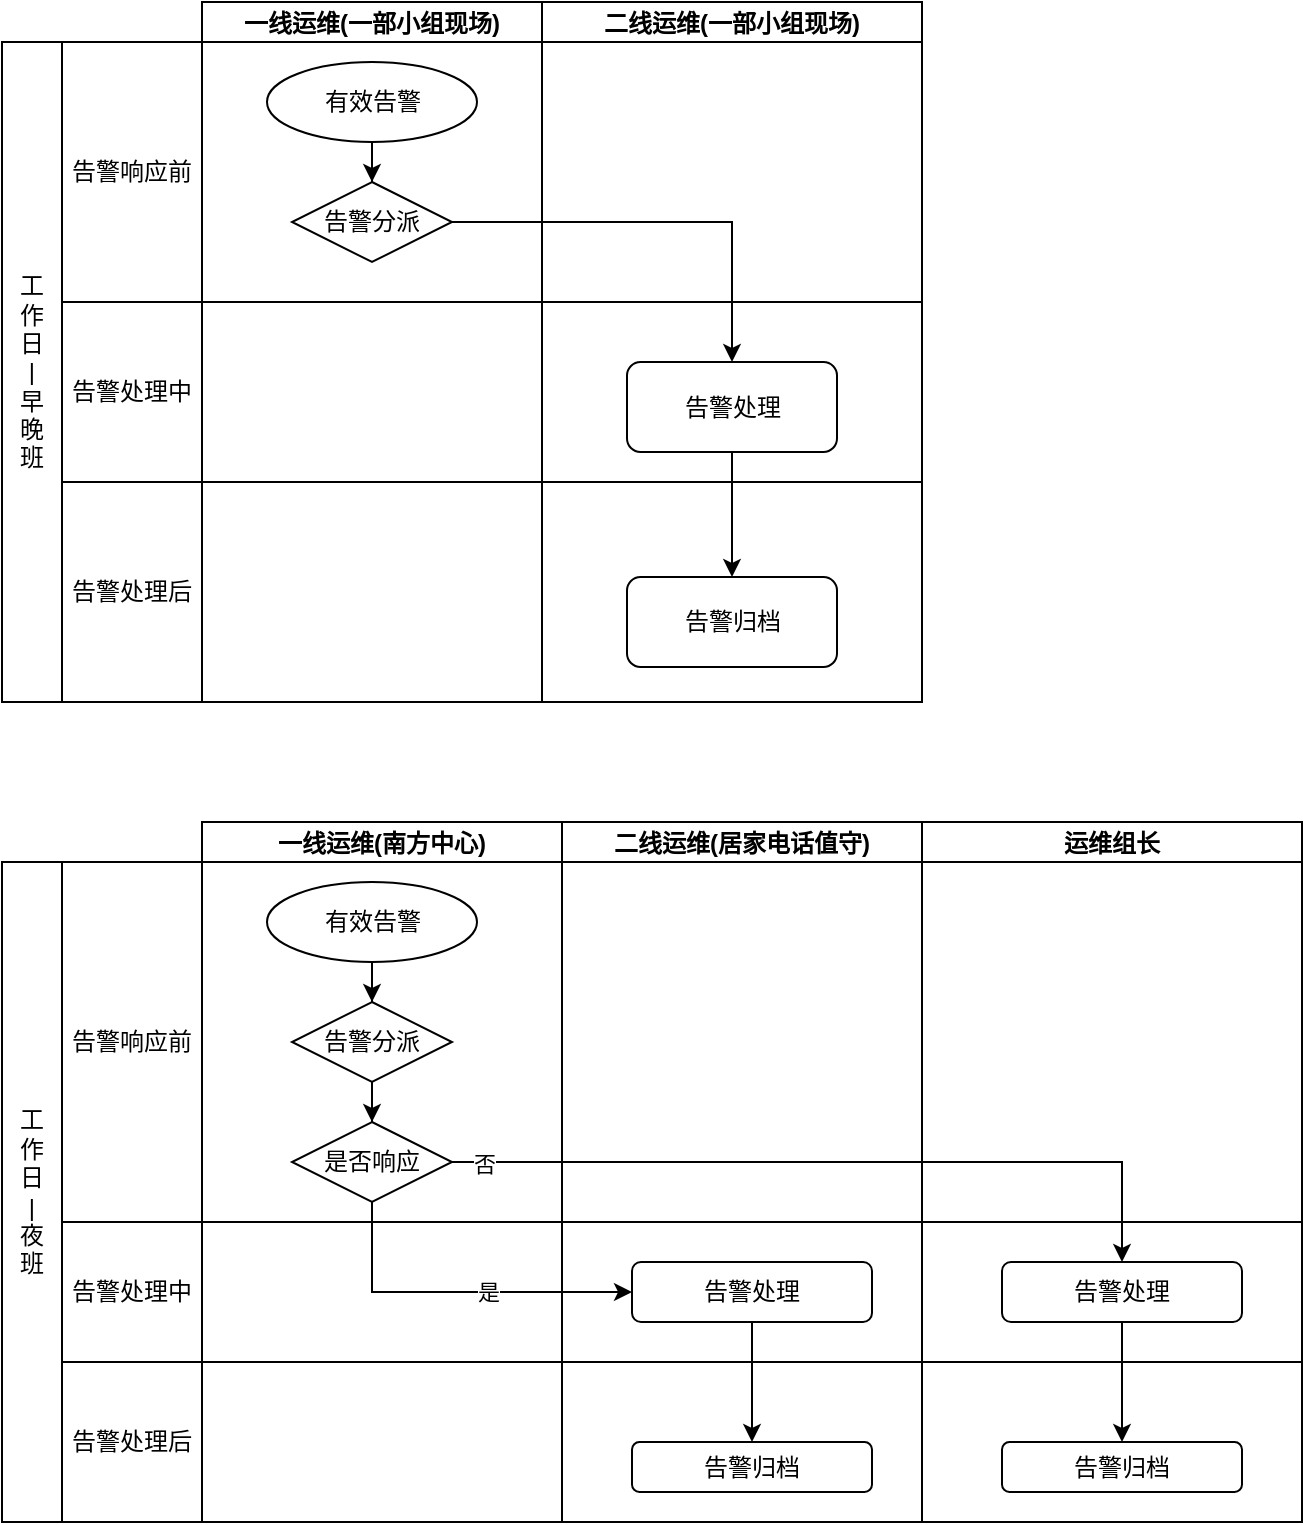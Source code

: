 <mxfile version="24.2.1" type="github">
  <diagram name="第 1 页" id="uyAYRrN_ciRT2oY6E2k2">
    <mxGraphModel dx="1004" dy="585" grid="1" gridSize="10" guides="1" tooltips="1" connect="1" arrows="1" fold="1" page="1" pageScale="1" pageWidth="1169" pageHeight="1654" math="0" shadow="0">
      <root>
        <mxCell id="0" />
        <mxCell id="1" parent="0" />
        <mxCell id="3dFxkeG1vcI2UrQQrLY8-1" value="&lt;div&gt;工&lt;div&gt;作&lt;/div&gt;&lt;div&gt;日&lt;/div&gt;&lt;/div&gt;&lt;div&gt;|&lt;/div&gt;&lt;div&gt;早&lt;br&gt;晚&lt;/div&gt;&lt;div&gt;班&lt;br&gt;&lt;/div&gt;" style="rounded=0;whiteSpace=wrap;html=1;" vertex="1" parent="1">
          <mxGeometry x="150" y="100" width="30" height="330" as="geometry" />
        </mxCell>
        <mxCell id="3dFxkeG1vcI2UrQQrLY8-3" value="告警&lt;span style=&quot;background-color: initial;&quot;&gt;响应&lt;/span&gt;&lt;span style=&quot;background-color: initial;&quot;&gt;前&lt;/span&gt;" style="rounded=0;whiteSpace=wrap;html=1;" vertex="1" parent="1">
          <mxGeometry x="180" y="100" width="70" height="130" as="geometry" />
        </mxCell>
        <mxCell id="3dFxkeG1vcI2UrQQrLY8-4" value="告警处理中" style="rounded=0;whiteSpace=wrap;html=1;" vertex="1" parent="1">
          <mxGeometry x="180" y="230" width="70" height="90" as="geometry" />
        </mxCell>
        <mxCell id="3dFxkeG1vcI2UrQQrLY8-5" value="告警处理后" style="rounded=0;whiteSpace=wrap;html=1;" vertex="1" parent="1">
          <mxGeometry x="180" y="320" width="70" height="110" as="geometry" />
        </mxCell>
        <mxCell id="3dFxkeG1vcI2UrQQrLY8-6" value="一线运维(一部小组现场)" style="swimlane;startSize=20;" vertex="1" parent="1">
          <mxGeometry x="250" y="80" width="170" height="350" as="geometry" />
        </mxCell>
        <mxCell id="3dFxkeG1vcI2UrQQrLY8-22" value="" style="edgeStyle=orthogonalEdgeStyle;rounded=0;orthogonalLoop=1;jettySize=auto;html=1;" edge="1" parent="3dFxkeG1vcI2UrQQrLY8-6" source="3dFxkeG1vcI2UrQQrLY8-20" target="3dFxkeG1vcI2UrQQrLY8-21">
          <mxGeometry relative="1" as="geometry" />
        </mxCell>
        <mxCell id="3dFxkeG1vcI2UrQQrLY8-20" value="有效告警" style="ellipse;whiteSpace=wrap;html=1;" vertex="1" parent="3dFxkeG1vcI2UrQQrLY8-6">
          <mxGeometry x="32.5" y="30" width="105" height="40" as="geometry" />
        </mxCell>
        <mxCell id="3dFxkeG1vcI2UrQQrLY8-21" value="告警分派" style="rhombus;whiteSpace=wrap;html=1;" vertex="1" parent="3dFxkeG1vcI2UrQQrLY8-6">
          <mxGeometry x="45" y="90" width="80" height="40" as="geometry" />
        </mxCell>
        <mxCell id="3dFxkeG1vcI2UrQQrLY8-73" value="" style="endArrow=none;html=1;rounded=0;" edge="1" parent="3dFxkeG1vcI2UrQQrLY8-6">
          <mxGeometry width="50" height="50" relative="1" as="geometry">
            <mxPoint y="150" as="sourcePoint" />
            <mxPoint x="360" y="150" as="targetPoint" />
          </mxGeometry>
        </mxCell>
        <mxCell id="3dFxkeG1vcI2UrQQrLY8-12" value="二线运维(一部小组现场)" style="swimlane;startSize=20;" vertex="1" parent="1">
          <mxGeometry x="420" y="80" width="190" height="350" as="geometry" />
        </mxCell>
        <mxCell id="3dFxkeG1vcI2UrQQrLY8-30" value="" style="edgeStyle=orthogonalEdgeStyle;rounded=0;orthogonalLoop=1;jettySize=auto;html=1;" edge="1" parent="3dFxkeG1vcI2UrQQrLY8-12" source="3dFxkeG1vcI2UrQQrLY8-23" target="3dFxkeG1vcI2UrQQrLY8-29">
          <mxGeometry relative="1" as="geometry" />
        </mxCell>
        <mxCell id="3dFxkeG1vcI2UrQQrLY8-23" value="告警处理" style="rounded=1;whiteSpace=wrap;html=1;" vertex="1" parent="3dFxkeG1vcI2UrQQrLY8-12">
          <mxGeometry x="42.5" y="180" width="105" height="45" as="geometry" />
        </mxCell>
        <mxCell id="3dFxkeG1vcI2UrQQrLY8-29" value="告警归档" style="rounded=1;whiteSpace=wrap;html=1;" vertex="1" parent="3dFxkeG1vcI2UrQQrLY8-12">
          <mxGeometry x="42.5" y="287.5" width="105" height="45" as="geometry" />
        </mxCell>
        <mxCell id="3dFxkeG1vcI2UrQQrLY8-75" value="" style="endArrow=none;html=1;rounded=0;" edge="1" parent="3dFxkeG1vcI2UrQQrLY8-12">
          <mxGeometry width="50" height="50" relative="1" as="geometry">
            <mxPoint x="-170" y="240" as="sourcePoint" />
            <mxPoint x="190" y="240" as="targetPoint" />
          </mxGeometry>
        </mxCell>
        <mxCell id="3dFxkeG1vcI2UrQQrLY8-24" style="edgeStyle=orthogonalEdgeStyle;rounded=0;orthogonalLoop=1;jettySize=auto;html=1;" edge="1" parent="1" source="3dFxkeG1vcI2UrQQrLY8-21" target="3dFxkeG1vcI2UrQQrLY8-23">
          <mxGeometry relative="1" as="geometry" />
        </mxCell>
        <mxCell id="3dFxkeG1vcI2UrQQrLY8-59" value="&lt;div&gt;工&lt;div&gt;作&lt;/div&gt;&lt;div&gt;日&lt;/div&gt;&lt;/div&gt;&lt;div&gt;|&lt;/div&gt;&lt;div&gt;夜&lt;/div&gt;&lt;div&gt;班&lt;/div&gt;" style="rounded=0;whiteSpace=wrap;html=1;" vertex="1" parent="1">
          <mxGeometry x="150" y="510" width="30" height="330" as="geometry" />
        </mxCell>
        <mxCell id="3dFxkeG1vcI2UrQQrLY8-60" value="告警&lt;span style=&quot;background-color: initial;&quot;&gt;响应&lt;/span&gt;&lt;span style=&quot;background-color: initial;&quot;&gt;前&lt;/span&gt;" style="rounded=0;whiteSpace=wrap;html=1;" vertex="1" parent="1">
          <mxGeometry x="180" y="510" width="70" height="180" as="geometry" />
        </mxCell>
        <mxCell id="3dFxkeG1vcI2UrQQrLY8-61" value="告警处理中" style="rounded=0;whiteSpace=wrap;html=1;" vertex="1" parent="1">
          <mxGeometry x="180" y="690" width="70" height="70" as="geometry" />
        </mxCell>
        <mxCell id="3dFxkeG1vcI2UrQQrLY8-62" value="告警处理后" style="rounded=0;whiteSpace=wrap;html=1;" vertex="1" parent="1">
          <mxGeometry x="180" y="760" width="70" height="80" as="geometry" />
        </mxCell>
        <mxCell id="3dFxkeG1vcI2UrQQrLY8-63" value="一线运维(南方中心)" style="swimlane;startSize=20;" vertex="1" parent="1">
          <mxGeometry x="250" y="490" width="180" height="350" as="geometry" />
        </mxCell>
        <mxCell id="3dFxkeG1vcI2UrQQrLY8-64" value="" style="edgeStyle=orthogonalEdgeStyle;rounded=0;orthogonalLoop=1;jettySize=auto;html=1;" edge="1" parent="3dFxkeG1vcI2UrQQrLY8-63" source="3dFxkeG1vcI2UrQQrLY8-65" target="3dFxkeG1vcI2UrQQrLY8-66">
          <mxGeometry relative="1" as="geometry" />
        </mxCell>
        <mxCell id="3dFxkeG1vcI2UrQQrLY8-65" value="有效告警" style="ellipse;whiteSpace=wrap;html=1;" vertex="1" parent="3dFxkeG1vcI2UrQQrLY8-63">
          <mxGeometry x="32.5" y="30" width="105" height="40" as="geometry" />
        </mxCell>
        <mxCell id="3dFxkeG1vcI2UrQQrLY8-87" value="" style="edgeStyle=orthogonalEdgeStyle;rounded=0;orthogonalLoop=1;jettySize=auto;html=1;" edge="1" parent="3dFxkeG1vcI2UrQQrLY8-63" source="3dFxkeG1vcI2UrQQrLY8-66" target="3dFxkeG1vcI2UrQQrLY8-86">
          <mxGeometry relative="1" as="geometry" />
        </mxCell>
        <mxCell id="3dFxkeG1vcI2UrQQrLY8-66" value="告警分派" style="rhombus;whiteSpace=wrap;html=1;" vertex="1" parent="3dFxkeG1vcI2UrQQrLY8-63">
          <mxGeometry x="45" y="90" width="80" height="40" as="geometry" />
        </mxCell>
        <mxCell id="3dFxkeG1vcI2UrQQrLY8-86" value="是否响应" style="rhombus;whiteSpace=wrap;html=1;" vertex="1" parent="3dFxkeG1vcI2UrQQrLY8-63">
          <mxGeometry x="45" y="150" width="80" height="40" as="geometry" />
        </mxCell>
        <mxCell id="3dFxkeG1vcI2UrQQrLY8-100" value="" style="endArrow=none;html=1;rounded=0;" edge="1" parent="3dFxkeG1vcI2UrQQrLY8-63">
          <mxGeometry width="50" height="50" relative="1" as="geometry">
            <mxPoint y="200" as="sourcePoint" />
            <mxPoint x="550" y="200" as="targetPoint" />
          </mxGeometry>
        </mxCell>
        <mxCell id="3dFxkeG1vcI2UrQQrLY8-99" value="" style="endArrow=none;html=1;rounded=0;" edge="1" parent="3dFxkeG1vcI2UrQQrLY8-63">
          <mxGeometry width="50" height="50" relative="1" as="geometry">
            <mxPoint y="270" as="sourcePoint" />
            <mxPoint x="550" y="270" as="targetPoint" />
          </mxGeometry>
        </mxCell>
        <mxCell id="3dFxkeG1vcI2UrQQrLY8-67" value="二线运维(居家电话值守)" style="swimlane;startSize=20;" vertex="1" parent="1">
          <mxGeometry x="430" y="490" width="180" height="350" as="geometry" />
        </mxCell>
        <mxCell id="3dFxkeG1vcI2UrQQrLY8-82" value="" style="edgeStyle=orthogonalEdgeStyle;rounded=0;orthogonalLoop=1;jettySize=auto;html=1;" edge="1" parent="3dFxkeG1vcI2UrQQrLY8-67" source="3dFxkeG1vcI2UrQQrLY8-78" target="3dFxkeG1vcI2UrQQrLY8-81">
          <mxGeometry relative="1" as="geometry" />
        </mxCell>
        <mxCell id="3dFxkeG1vcI2UrQQrLY8-78" value="告警处理" style="whiteSpace=wrap;html=1;rounded=1;" vertex="1" parent="3dFxkeG1vcI2UrQQrLY8-67">
          <mxGeometry x="35" y="220" width="120" height="30" as="geometry" />
        </mxCell>
        <mxCell id="3dFxkeG1vcI2UrQQrLY8-81" value="告警归档" style="rounded=1;whiteSpace=wrap;html=1;" vertex="1" parent="3dFxkeG1vcI2UrQQrLY8-67">
          <mxGeometry x="35" y="310" width="120" height="25" as="geometry" />
        </mxCell>
        <mxCell id="3dFxkeG1vcI2UrQQrLY8-71" value="运维组长" style="swimlane;startSize=20;" vertex="1" parent="1">
          <mxGeometry x="610" y="490" width="190" height="350" as="geometry" />
        </mxCell>
        <mxCell id="3dFxkeG1vcI2UrQQrLY8-92" value="" style="edgeStyle=orthogonalEdgeStyle;rounded=0;orthogonalLoop=1;jettySize=auto;html=1;" edge="1" parent="3dFxkeG1vcI2UrQQrLY8-71" source="3dFxkeG1vcI2UrQQrLY8-83" target="3dFxkeG1vcI2UrQQrLY8-91">
          <mxGeometry relative="1" as="geometry" />
        </mxCell>
        <mxCell id="3dFxkeG1vcI2UrQQrLY8-83" value="告警处理" style="whiteSpace=wrap;html=1;rounded=1;" vertex="1" parent="3dFxkeG1vcI2UrQQrLY8-71">
          <mxGeometry x="40" y="220" width="120" height="30" as="geometry" />
        </mxCell>
        <mxCell id="3dFxkeG1vcI2UrQQrLY8-91" value="告警归档" style="rounded=1;whiteSpace=wrap;html=1;" vertex="1" parent="3dFxkeG1vcI2UrQQrLY8-71">
          <mxGeometry x="40" y="310" width="120" height="25" as="geometry" />
        </mxCell>
        <mxCell id="3dFxkeG1vcI2UrQQrLY8-94" style="edgeStyle=orthogonalEdgeStyle;rounded=0;orthogonalLoop=1;jettySize=auto;html=1;entryX=0;entryY=0.5;entryDx=0;entryDy=0;" edge="1" parent="1" source="3dFxkeG1vcI2UrQQrLY8-86" target="3dFxkeG1vcI2UrQQrLY8-78">
          <mxGeometry relative="1" as="geometry">
            <Array as="points">
              <mxPoint x="335" y="725" />
            </Array>
          </mxGeometry>
        </mxCell>
        <mxCell id="3dFxkeG1vcI2UrQQrLY8-95" value="是" style="edgeLabel;html=1;align=center;verticalAlign=middle;resizable=0;points=[];" vertex="1" connectable="0" parent="3dFxkeG1vcI2UrQQrLY8-94">
          <mxGeometry x="0.132" y="1" relative="1" as="geometry">
            <mxPoint x="4" y="1" as="offset" />
          </mxGeometry>
        </mxCell>
        <mxCell id="3dFxkeG1vcI2UrQQrLY8-96" style="edgeStyle=orthogonalEdgeStyle;rounded=0;orthogonalLoop=1;jettySize=auto;html=1;entryX=0.5;entryY=0;entryDx=0;entryDy=0;" edge="1" parent="1" source="3dFxkeG1vcI2UrQQrLY8-86" target="3dFxkeG1vcI2UrQQrLY8-83">
          <mxGeometry relative="1" as="geometry" />
        </mxCell>
        <mxCell id="3dFxkeG1vcI2UrQQrLY8-97" value="否" style="edgeLabel;html=1;align=center;verticalAlign=middle;resizable=0;points=[];" vertex="1" connectable="0" parent="3dFxkeG1vcI2UrQQrLY8-96">
          <mxGeometry x="-0.917" y="-1" relative="1" as="geometry">
            <mxPoint as="offset" />
          </mxGeometry>
        </mxCell>
      </root>
    </mxGraphModel>
  </diagram>
</mxfile>
